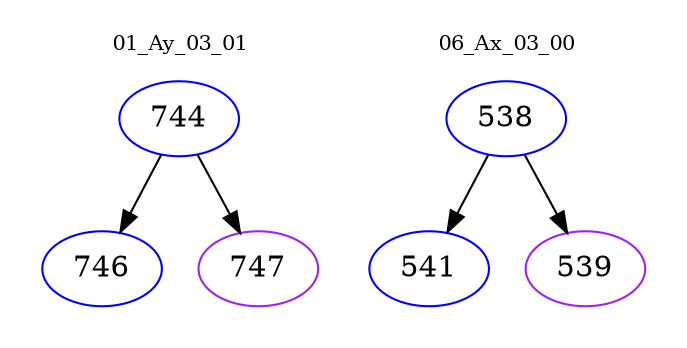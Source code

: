 digraph{
subgraph cluster_0 {
color = white
label = "01_Ay_03_01";
fontsize=10;
T0_744 [label="744", color="blue"]
T0_744 -> T0_746 [color="black"]
T0_746 [label="746", color="blue"]
T0_744 -> T0_747 [color="black"]
T0_747 [label="747", color="purple"]
}
subgraph cluster_1 {
color = white
label = "06_Ax_03_00";
fontsize=10;
T1_538 [label="538", color="blue"]
T1_538 -> T1_541 [color="black"]
T1_541 [label="541", color="blue"]
T1_538 -> T1_539 [color="black"]
T1_539 [label="539", color="purple"]
}
}
